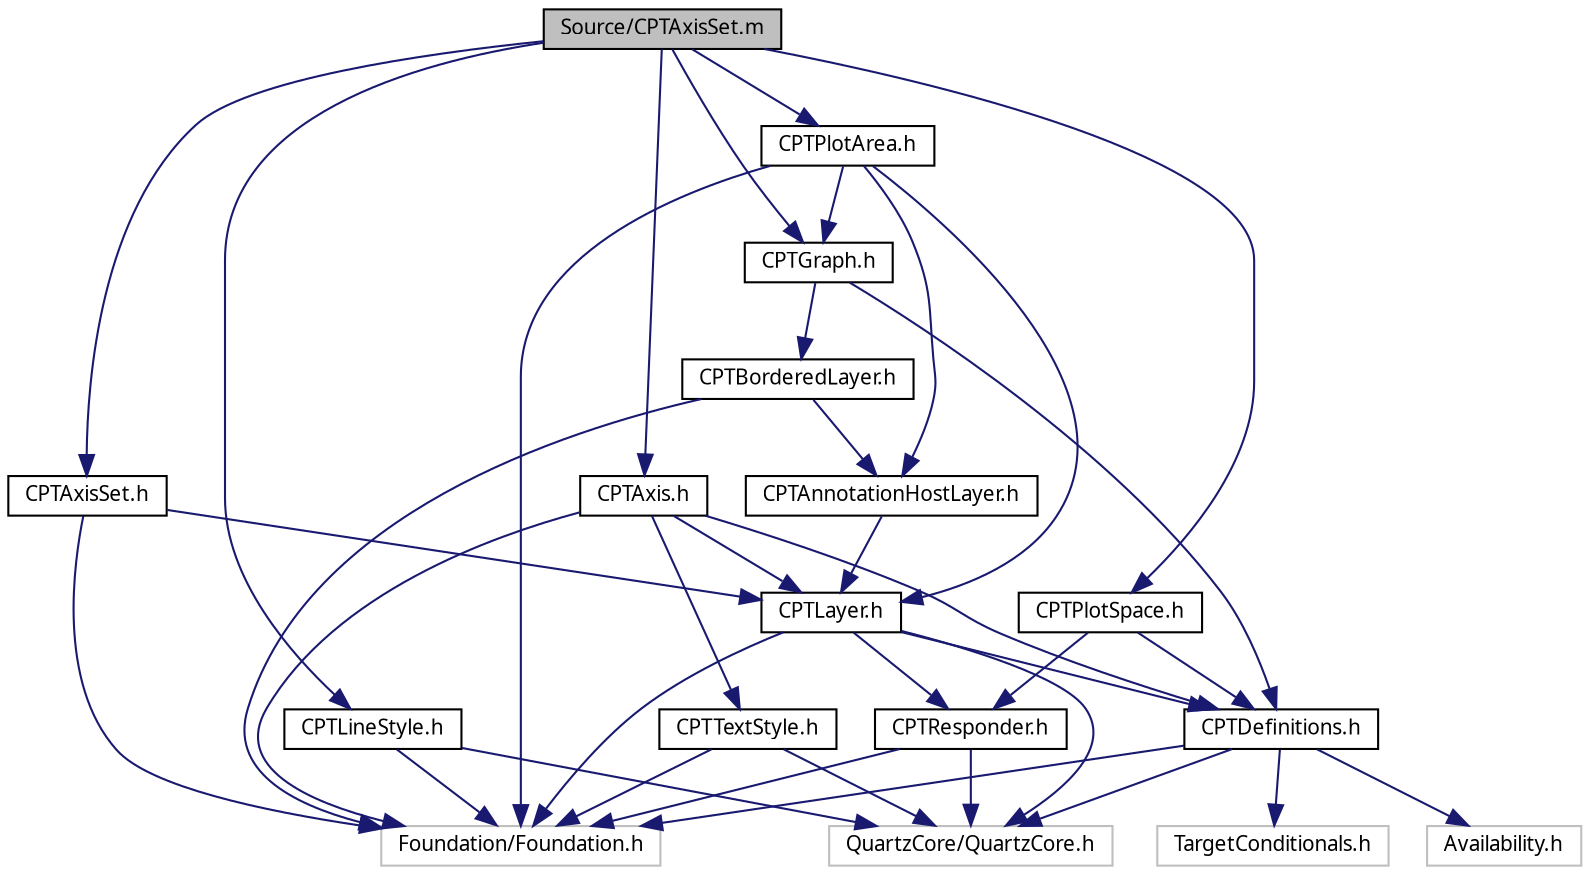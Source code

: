 digraph G
{
  bgcolor="transparent";
  edge [fontname="Lucinda Grande",fontsize="10",labelfontname="Lucinda Grande",labelfontsize="10"];
  node [fontname="Lucinda Grande",fontsize="10",shape=record];
  Node1 [label="Source/CPTAxisSet.m",height=0.2,width=0.4,color="black", fillcolor="grey75", style="filled" fontcolor="black"];
  Node1 -> Node2 [color="midnightblue",fontsize="10",style="solid",fontname="Lucinda Grande"];
  Node2 [label="CPTAxisSet.h",height=0.2,width=0.4,color="black",URL="$_c_p_t_axis_set_8h.html"];
  Node2 -> Node3 [color="midnightblue",fontsize="10",style="solid",fontname="Lucinda Grande"];
  Node3 [label="Foundation/Foundation.h",height=0.2,width=0.4,color="grey75"];
  Node2 -> Node4 [color="midnightblue",fontsize="10",style="solid",fontname="Lucinda Grande"];
  Node4 [label="CPTLayer.h",height=0.2,width=0.4,color="black",URL="$_c_p_t_layer_8h.html"];
  Node4 -> Node5 [color="midnightblue",fontsize="10",style="solid",fontname="Lucinda Grande"];
  Node5 [label="CPTResponder.h",height=0.2,width=0.4,color="black",URL="$_c_p_t_responder_8h.html"];
  Node5 -> Node6 [color="midnightblue",fontsize="10",style="solid",fontname="Lucinda Grande"];
  Node6 [label="QuartzCore/QuartzCore.h",height=0.2,width=0.4,color="grey75"];
  Node5 -> Node3 [color="midnightblue",fontsize="10",style="solid",fontname="Lucinda Grande"];
  Node4 -> Node3 [color="midnightblue",fontsize="10",style="solid",fontname="Lucinda Grande"];
  Node4 -> Node6 [color="midnightblue",fontsize="10",style="solid",fontname="Lucinda Grande"];
  Node4 -> Node7 [color="midnightblue",fontsize="10",style="solid",fontname="Lucinda Grande"];
  Node7 [label="CPTDefinitions.h",height=0.2,width=0.4,color="black",URL="$_c_p_t_definitions_8h.html"];
  Node7 -> Node6 [color="midnightblue",fontsize="10",style="solid",fontname="Lucinda Grande"];
  Node7 -> Node8 [color="midnightblue",fontsize="10",style="solid",fontname="Lucinda Grande"];
  Node8 [label="Availability.h",height=0.2,width=0.4,color="grey75"];
  Node7 -> Node9 [color="midnightblue",fontsize="10",style="solid",fontname="Lucinda Grande"];
  Node9 [label="TargetConditionals.h",height=0.2,width=0.4,color="grey75"];
  Node7 -> Node3 [color="midnightblue",fontsize="10",style="solid",fontname="Lucinda Grande"];
  Node1 -> Node10 [color="midnightblue",fontsize="10",style="solid",fontname="Lucinda Grande"];
  Node10 [label="CPTAxis.h",height=0.2,width=0.4,color="black",URL="$_c_p_t_axis_8h.html"];
  Node10 -> Node7 [color="midnightblue",fontsize="10",style="solid",fontname="Lucinda Grande"];
  Node10 -> Node4 [color="midnightblue",fontsize="10",style="solid",fontname="Lucinda Grande"];
  Node10 -> Node11 [color="midnightblue",fontsize="10",style="solid",fontname="Lucinda Grande"];
  Node11 [label="CPTTextStyle.h",height=0.2,width=0.4,color="black",URL="$_c_p_t_text_style_8h.html"];
  Node11 -> Node6 [color="midnightblue",fontsize="10",style="solid",fontname="Lucinda Grande"];
  Node11 -> Node3 [color="midnightblue",fontsize="10",style="solid",fontname="Lucinda Grande"];
  Node10 -> Node3 [color="midnightblue",fontsize="10",style="solid",fontname="Lucinda Grande"];
  Node1 -> Node12 [color="midnightblue",fontsize="10",style="solid",fontname="Lucinda Grande"];
  Node12 [label="CPTGraph.h",height=0.2,width=0.4,color="black",URL="$_c_p_t_graph_8h.html"];
  Node12 -> Node13 [color="midnightblue",fontsize="10",style="solid",fontname="Lucinda Grande"];
  Node13 [label="CPTBorderedLayer.h",height=0.2,width=0.4,color="black",URL="$_c_p_t_bordered_layer_8h.html"];
  Node13 -> Node3 [color="midnightblue",fontsize="10",style="solid",fontname="Lucinda Grande"];
  Node13 -> Node14 [color="midnightblue",fontsize="10",style="solid",fontname="Lucinda Grande"];
  Node14 [label="CPTAnnotationHostLayer.h",height=0.2,width=0.4,color="black",URL="$_c_p_t_annotation_host_layer_8h.html"];
  Node14 -> Node4 [color="midnightblue",fontsize="10",style="solid",fontname="Lucinda Grande"];
  Node12 -> Node7 [color="midnightblue",fontsize="10",style="solid",fontname="Lucinda Grande"];
  Node1 -> Node15 [color="midnightblue",fontsize="10",style="solid",fontname="Lucinda Grande"];
  Node15 [label="CPTLineStyle.h",height=0.2,width=0.4,color="black",URL="$_c_p_t_line_style_8h.html"];
  Node15 -> Node6 [color="midnightblue",fontsize="10",style="solid",fontname="Lucinda Grande"];
  Node15 -> Node3 [color="midnightblue",fontsize="10",style="solid",fontname="Lucinda Grande"];
  Node1 -> Node16 [color="midnightblue",fontsize="10",style="solid",fontname="Lucinda Grande"];
  Node16 [label="CPTPlotArea.h",height=0.2,width=0.4,color="black",URL="$_c_p_t_plot_area_8h.html"];
  Node16 -> Node12 [color="midnightblue",fontsize="10",style="solid",fontname="Lucinda Grande"];
  Node16 -> Node4 [color="midnightblue",fontsize="10",style="solid",fontname="Lucinda Grande"];
  Node16 -> Node3 [color="midnightblue",fontsize="10",style="solid",fontname="Lucinda Grande"];
  Node16 -> Node14 [color="midnightblue",fontsize="10",style="solid",fontname="Lucinda Grande"];
  Node1 -> Node17 [color="midnightblue",fontsize="10",style="solid",fontname="Lucinda Grande"];
  Node17 [label="CPTPlotSpace.h",height=0.2,width=0.4,color="black",URL="$_c_p_t_plot_space_8h.html"];
  Node17 -> Node5 [color="midnightblue",fontsize="10",style="solid",fontname="Lucinda Grande"];
  Node17 -> Node7 [color="midnightblue",fontsize="10",style="solid",fontname="Lucinda Grande"];
}
